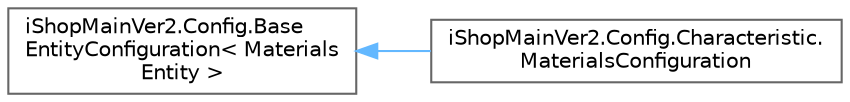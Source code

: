 digraph "Graphical Class Hierarchy"
{
 // LATEX_PDF_SIZE
  bgcolor="transparent";
  edge [fontname=Helvetica,fontsize=10,labelfontname=Helvetica,labelfontsize=10];
  node [fontname=Helvetica,fontsize=10,shape=box,height=0.2,width=0.4];
  rankdir="LR";
  Node0 [id="Node000000",label="iShopMainVer2.Config.Base\lEntityConfiguration\< Materials\lEntity \>",height=0.2,width=0.4,color="grey40", fillcolor="white", style="filled",URL="$classi_shop_main_ver2_1_1_config_1_1_base_entity_configuration.html",tooltip=" "];
  Node0 -> Node1 [id="edge14_Node000000_Node000001",dir="back",color="steelblue1",style="solid",tooltip=" "];
  Node1 [id="Node000001",label="iShopMainVer2.Config.Characteristic.\lMaterialsConfiguration",height=0.2,width=0.4,color="grey40", fillcolor="white", style="filled",URL="$classi_shop_main_ver2_1_1_config_1_1_characteristic_1_1_materials_configuration.html",tooltip=" "];
}
